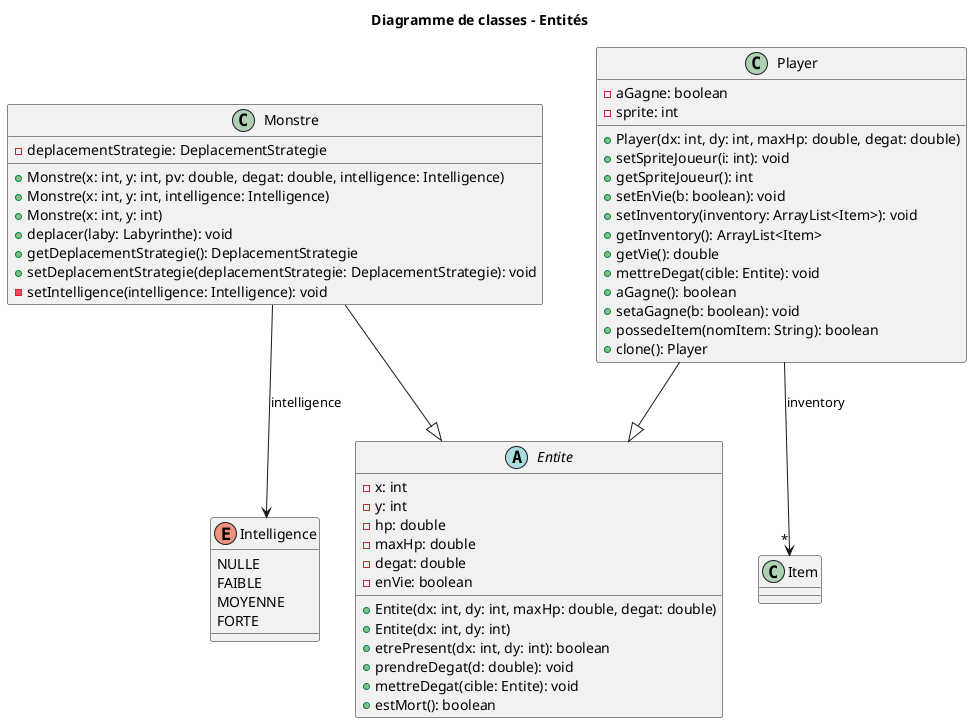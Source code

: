 @startuml
title Diagramme de classes - Entités 

abstract class Entite {
  - x: int
  - y: int
  - hp: double
  - maxHp: double
  - degat: double
  - enVie: boolean
  + Entite(dx: int, dy: int, maxHp: double, degat: double)
  + Entite(dx: int, dy: int)
  + etrePresent(dx: int, dy: int): boolean
  + prendreDegat(d: double): void
  + mettreDegat(cible: Entite): void
  + estMort(): boolean
}

class Monstre {
  - deplacementStrategie: DeplacementStrategie
  + Monstre(x: int, y: int, pv: double, degat: double, intelligence: Intelligence)
  + Monstre(x: int, y: int, intelligence: Intelligence)
  + Monstre(x: int, y: int)
  + deplacer(laby: Labyrinthe): void
  + getDeplacementStrategie(): DeplacementStrategie
  + setDeplacementStrategie(deplacementStrategie: DeplacementStrategie): void
  - setIntelligence(intelligence: Intelligence): void
}

class Player {
  - aGagne: boolean
  - sprite: int
  + Player(dx: int, dy: int, maxHp: double, degat: double)
  + setSpriteJoueur(i: int): void
  + getSpriteJoueur(): int
  + setEnVie(b: boolean): void
  + setInventory(inventory: ArrayList<Item>): void
  + getInventory(): ArrayList<Item>
  + getVie(): double
  + mettreDegat(cible: Entite): void
  + aGagne(): boolean
  + setaGagne(b: boolean): void
  + possedeItem(nomItem: String): boolean
  + clone(): Player
}

enum Intelligence {
  NULLE
  FAIBLE
  MOYENNE
  FORTE
}

Monstre --|> Entite
Player --|> Entite

Monstre --> Intelligence : intelligence
Player --> "*" Item : inventory

hide Entite::getX
hide Entite::getY
hide Entite::setX
hide Entite::setY
hide Entite::getHp
hide Entite::getMaxHp

@enduml